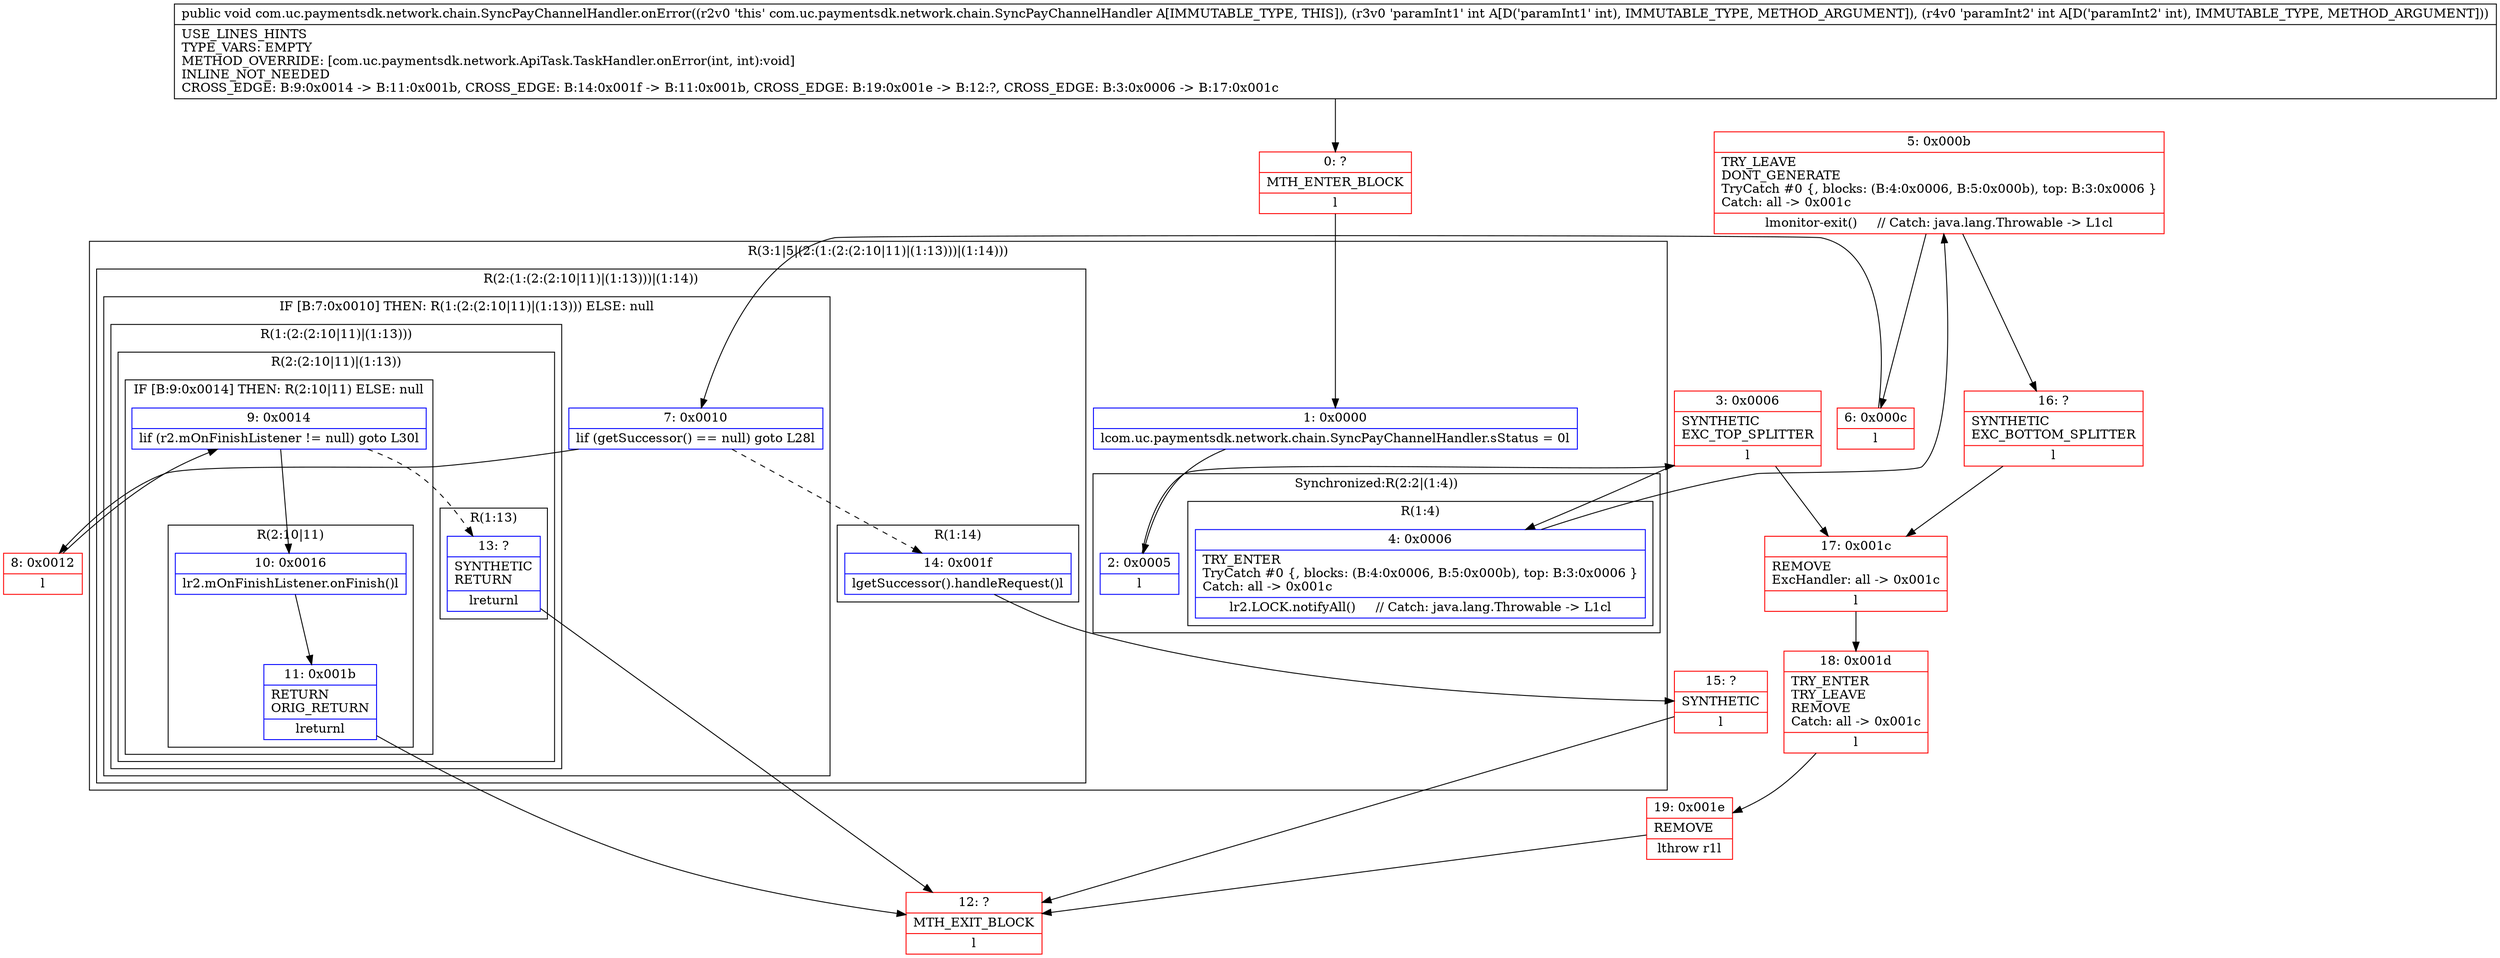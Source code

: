 digraph "CFG forcom.uc.paymentsdk.network.chain.SyncPayChannelHandler.onError(II)V" {
subgraph cluster_Region_157123951 {
label = "R(3:1|5|(2:(1:(2:(2:10|11)|(1:13)))|(1:14)))";
node [shape=record,color=blue];
Node_1 [shape=record,label="{1\:\ 0x0000|lcom.uc.paymentsdk.network.chain.SyncPayChannelHandler.sStatus = 0l}"];
subgraph cluster_SynchronizedRegion_637324691 {
label = "Synchronized:R(2:2|(1:4))";
node [shape=record,color=blue];
Node_2 [shape=record,label="{2\:\ 0x0005|l}"];
subgraph cluster_Region_811784439 {
label = "R(1:4)";
node [shape=record,color=blue];
Node_4 [shape=record,label="{4\:\ 0x0006|TRY_ENTER\lTryCatch #0 \{, blocks: (B:4:0x0006, B:5:0x000b), top: B:3:0x0006 \}\lCatch: all \-\> 0x001c\l|lr2.LOCK.notifyAll()     \/\/ Catch: java.lang.Throwable \-\> L1cl}"];
}
}
subgraph cluster_Region_1092852392 {
label = "R(2:(1:(2:(2:10|11)|(1:13)))|(1:14))";
node [shape=record,color=blue];
subgraph cluster_IfRegion_615520542 {
label = "IF [B:7:0x0010] THEN: R(1:(2:(2:10|11)|(1:13))) ELSE: null";
node [shape=record,color=blue];
Node_7 [shape=record,label="{7\:\ 0x0010|lif (getSuccessor() == null) goto L28l}"];
subgraph cluster_Region_1742981198 {
label = "R(1:(2:(2:10|11)|(1:13)))";
node [shape=record,color=blue];
subgraph cluster_Region_1105199397 {
label = "R(2:(2:10|11)|(1:13))";
node [shape=record,color=blue];
subgraph cluster_IfRegion_474690923 {
label = "IF [B:9:0x0014] THEN: R(2:10|11) ELSE: null";
node [shape=record,color=blue];
Node_9 [shape=record,label="{9\:\ 0x0014|lif (r2.mOnFinishListener != null) goto L30l}"];
subgraph cluster_Region_941078293 {
label = "R(2:10|11)";
node [shape=record,color=blue];
Node_10 [shape=record,label="{10\:\ 0x0016|lr2.mOnFinishListener.onFinish()l}"];
Node_11 [shape=record,label="{11\:\ 0x001b|RETURN\lORIG_RETURN\l|lreturnl}"];
}
}
subgraph cluster_Region_1104132577 {
label = "R(1:13)";
node [shape=record,color=blue];
Node_13 [shape=record,label="{13\:\ ?|SYNTHETIC\lRETURN\l|lreturnl}"];
}
}
}
}
subgraph cluster_Region_15163860 {
label = "R(1:14)";
node [shape=record,color=blue];
Node_14 [shape=record,label="{14\:\ 0x001f|lgetSuccessor().handleRequest()l}"];
}
}
}
Node_0 [shape=record,color=red,label="{0\:\ ?|MTH_ENTER_BLOCK\l|l}"];
Node_3 [shape=record,color=red,label="{3\:\ 0x0006|SYNTHETIC\lEXC_TOP_SPLITTER\l|l}"];
Node_5 [shape=record,color=red,label="{5\:\ 0x000b|TRY_LEAVE\lDONT_GENERATE\lTryCatch #0 \{, blocks: (B:4:0x0006, B:5:0x000b), top: B:3:0x0006 \}\lCatch: all \-\> 0x001c\l|lmonitor\-exit()     \/\/ Catch: java.lang.Throwable \-\> L1cl}"];
Node_6 [shape=record,color=red,label="{6\:\ 0x000c|l}"];
Node_8 [shape=record,color=red,label="{8\:\ 0x0012|l}"];
Node_12 [shape=record,color=red,label="{12\:\ ?|MTH_EXIT_BLOCK\l|l}"];
Node_15 [shape=record,color=red,label="{15\:\ ?|SYNTHETIC\l|l}"];
Node_16 [shape=record,color=red,label="{16\:\ ?|SYNTHETIC\lEXC_BOTTOM_SPLITTER\l|l}"];
Node_17 [shape=record,color=red,label="{17\:\ 0x001c|REMOVE\lExcHandler: all \-\> 0x001c\l|l}"];
Node_18 [shape=record,color=red,label="{18\:\ 0x001d|TRY_ENTER\lTRY_LEAVE\lREMOVE\lCatch: all \-\> 0x001c\l|l}"];
Node_19 [shape=record,color=red,label="{19\:\ 0x001e|REMOVE\l|lthrow r1l}"];
MethodNode[shape=record,label="{public void com.uc.paymentsdk.network.chain.SyncPayChannelHandler.onError((r2v0 'this' com.uc.paymentsdk.network.chain.SyncPayChannelHandler A[IMMUTABLE_TYPE, THIS]), (r3v0 'paramInt1' int A[D('paramInt1' int), IMMUTABLE_TYPE, METHOD_ARGUMENT]), (r4v0 'paramInt2' int A[D('paramInt2' int), IMMUTABLE_TYPE, METHOD_ARGUMENT]))  | USE_LINES_HINTS\lTYPE_VARS: EMPTY\lMETHOD_OVERRIDE: [com.uc.paymentsdk.network.ApiTask.TaskHandler.onError(int, int):void]\lINLINE_NOT_NEEDED\lCROSS_EDGE: B:9:0x0014 \-\> B:11:0x001b, CROSS_EDGE: B:14:0x001f \-\> B:11:0x001b, CROSS_EDGE: B:19:0x001e \-\> B:12:?, CROSS_EDGE: B:3:0x0006 \-\> B:17:0x001c\l}"];
MethodNode -> Node_0;
Node_1 -> Node_2;
Node_2 -> Node_3;
Node_4 -> Node_5;
Node_7 -> Node_8;
Node_7 -> Node_14[style=dashed];
Node_9 -> Node_10;
Node_9 -> Node_13[style=dashed];
Node_10 -> Node_11;
Node_11 -> Node_12;
Node_13 -> Node_12;
Node_14 -> Node_15;
Node_0 -> Node_1;
Node_3 -> Node_4;
Node_3 -> Node_17;
Node_5 -> Node_6;
Node_5 -> Node_16;
Node_6 -> Node_7;
Node_8 -> Node_9;
Node_15 -> Node_12;
Node_16 -> Node_17;
Node_17 -> Node_18;
Node_18 -> Node_19;
Node_19 -> Node_12;
}

